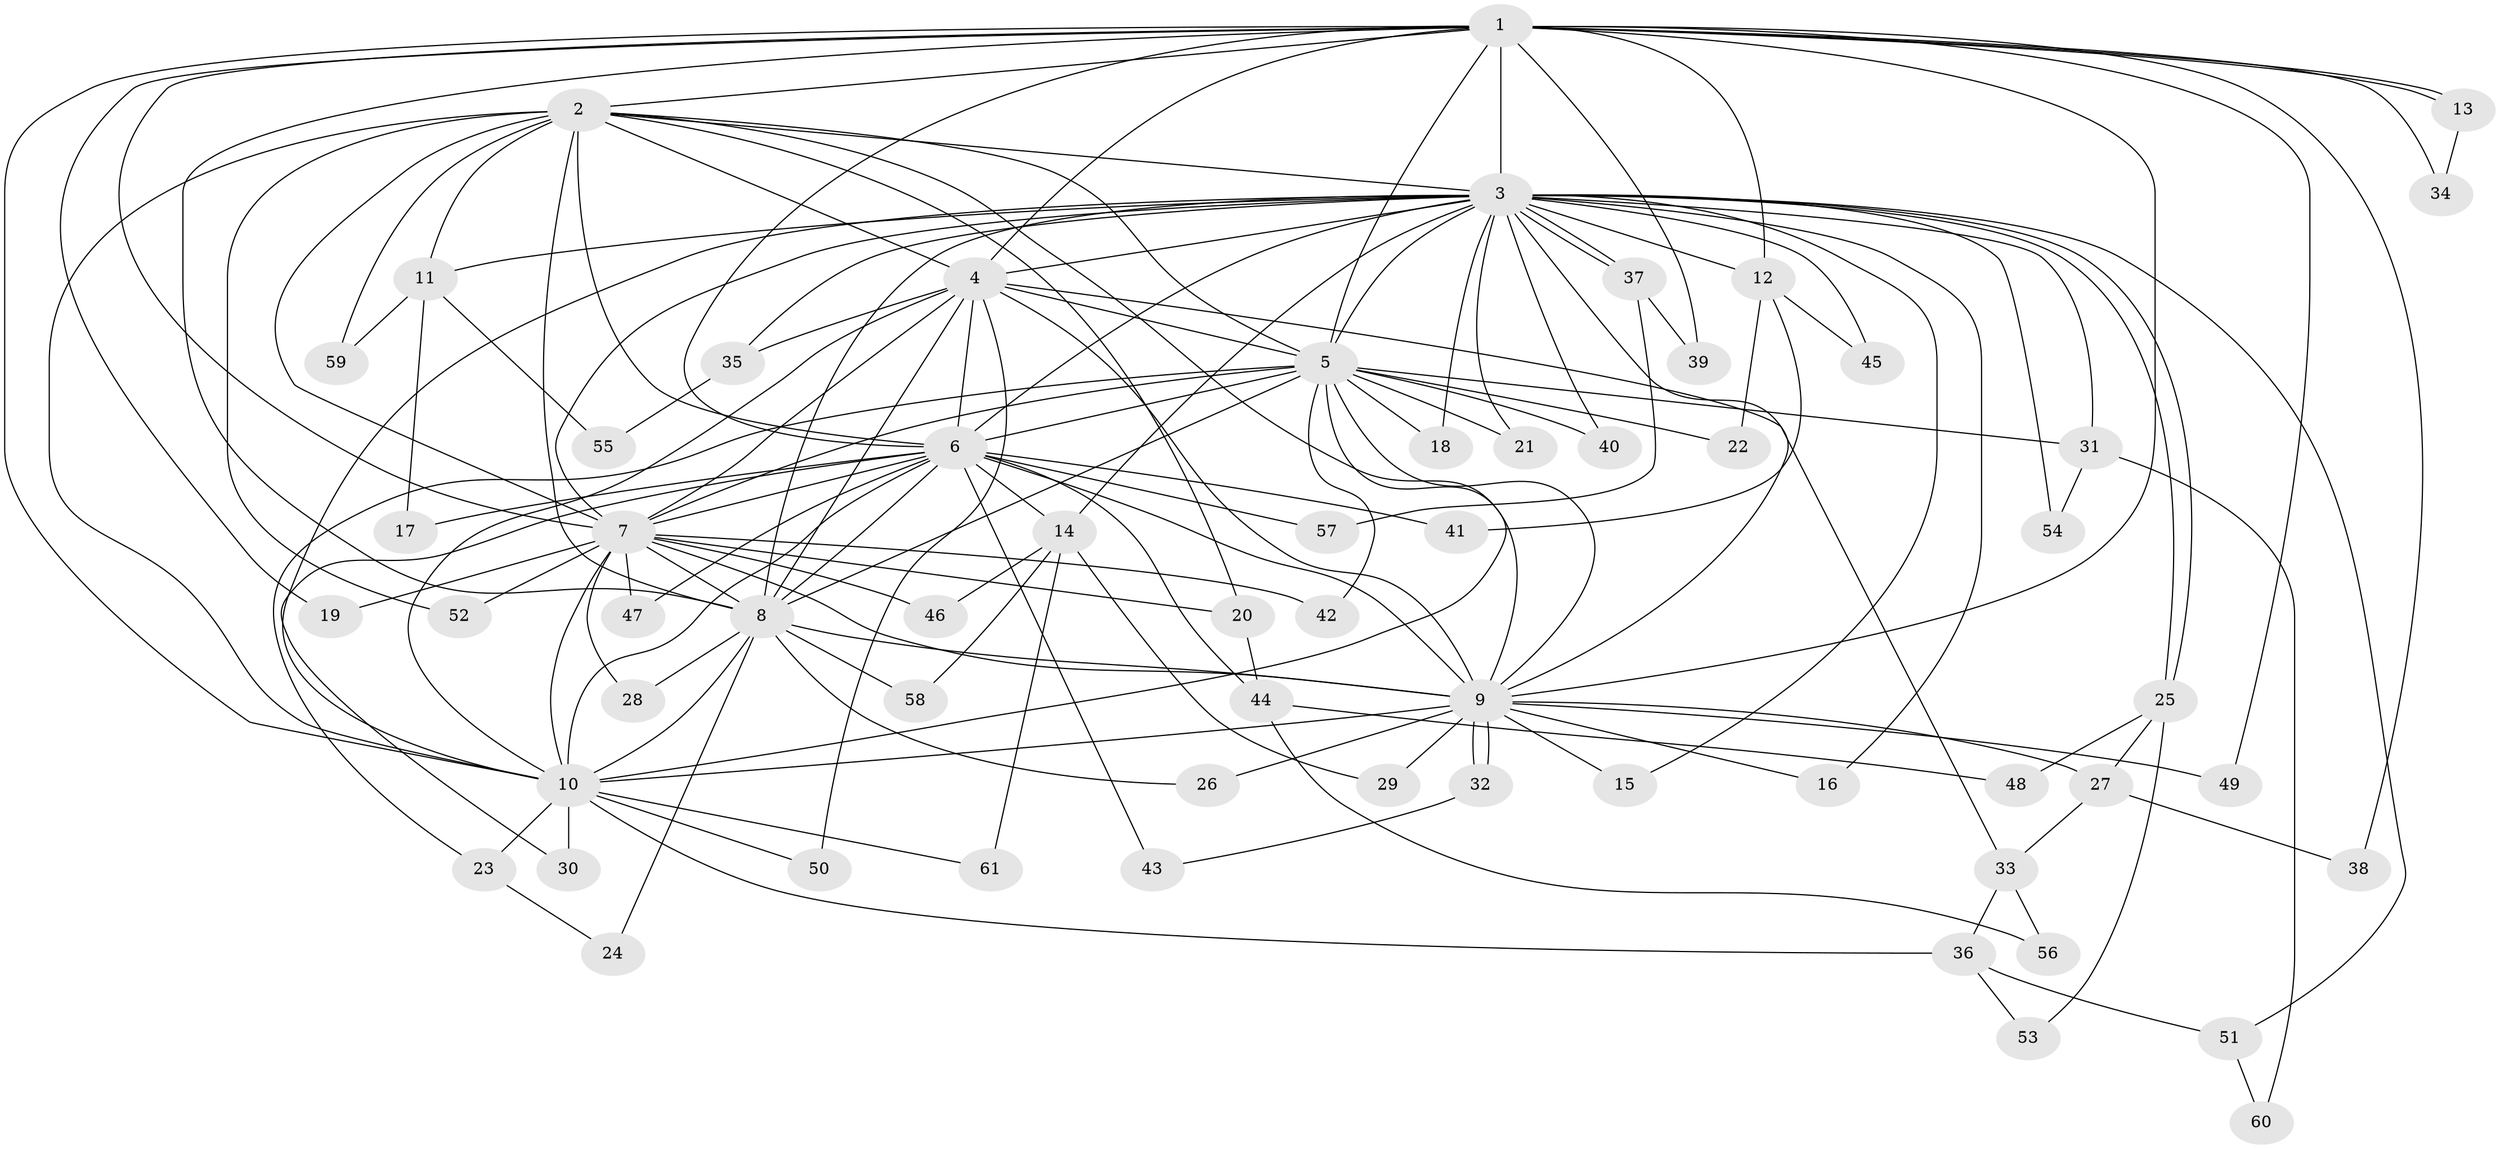 // coarse degree distribution, {25: 0.022222222222222223, 13: 0.022222222222222223, 12: 0.06666666666666667, 16: 0.022222222222222223, 18: 0.022222222222222223, 14: 0.022222222222222223, 15: 0.022222222222222223, 4: 0.022222222222222223, 2: 0.5777777777777777, 6: 0.044444444444444446, 3: 0.1111111111111111, 5: 0.022222222222222223, 1: 0.022222222222222223}
// Generated by graph-tools (version 1.1) at 2025/51/02/27/25 19:51:44]
// undirected, 61 vertices, 147 edges
graph export_dot {
graph [start="1"]
  node [color=gray90,style=filled];
  1;
  2;
  3;
  4;
  5;
  6;
  7;
  8;
  9;
  10;
  11;
  12;
  13;
  14;
  15;
  16;
  17;
  18;
  19;
  20;
  21;
  22;
  23;
  24;
  25;
  26;
  27;
  28;
  29;
  30;
  31;
  32;
  33;
  34;
  35;
  36;
  37;
  38;
  39;
  40;
  41;
  42;
  43;
  44;
  45;
  46;
  47;
  48;
  49;
  50;
  51;
  52;
  53;
  54;
  55;
  56;
  57;
  58;
  59;
  60;
  61;
  1 -- 2;
  1 -- 3;
  1 -- 4;
  1 -- 5;
  1 -- 6;
  1 -- 7;
  1 -- 8;
  1 -- 9;
  1 -- 10;
  1 -- 12;
  1 -- 13;
  1 -- 13;
  1 -- 19;
  1 -- 34;
  1 -- 38;
  1 -- 39;
  1 -- 49;
  2 -- 3;
  2 -- 4;
  2 -- 5;
  2 -- 6;
  2 -- 7;
  2 -- 8;
  2 -- 9;
  2 -- 10;
  2 -- 11;
  2 -- 20;
  2 -- 52;
  2 -- 59;
  3 -- 4;
  3 -- 5;
  3 -- 6;
  3 -- 7;
  3 -- 8;
  3 -- 9;
  3 -- 10;
  3 -- 11;
  3 -- 12;
  3 -- 14;
  3 -- 15;
  3 -- 16;
  3 -- 18;
  3 -- 21;
  3 -- 25;
  3 -- 25;
  3 -- 31;
  3 -- 35;
  3 -- 37;
  3 -- 37;
  3 -- 40;
  3 -- 45;
  3 -- 51;
  3 -- 54;
  4 -- 5;
  4 -- 6;
  4 -- 7;
  4 -- 8;
  4 -- 9;
  4 -- 10;
  4 -- 33;
  4 -- 35;
  4 -- 50;
  5 -- 6;
  5 -- 7;
  5 -- 8;
  5 -- 9;
  5 -- 10;
  5 -- 18;
  5 -- 21;
  5 -- 22;
  5 -- 23;
  5 -- 31;
  5 -- 40;
  5 -- 42;
  6 -- 7;
  6 -- 8;
  6 -- 9;
  6 -- 10;
  6 -- 14;
  6 -- 17;
  6 -- 30;
  6 -- 41;
  6 -- 43;
  6 -- 44;
  6 -- 47;
  6 -- 57;
  7 -- 8;
  7 -- 9;
  7 -- 10;
  7 -- 19;
  7 -- 20;
  7 -- 28;
  7 -- 42;
  7 -- 46;
  7 -- 47;
  7 -- 52;
  8 -- 9;
  8 -- 10;
  8 -- 24;
  8 -- 26;
  8 -- 28;
  8 -- 58;
  9 -- 10;
  9 -- 15;
  9 -- 16;
  9 -- 26;
  9 -- 27;
  9 -- 29;
  9 -- 32;
  9 -- 32;
  9 -- 49;
  10 -- 23;
  10 -- 30;
  10 -- 36;
  10 -- 50;
  10 -- 61;
  11 -- 17;
  11 -- 55;
  11 -- 59;
  12 -- 22;
  12 -- 41;
  12 -- 45;
  13 -- 34;
  14 -- 29;
  14 -- 46;
  14 -- 58;
  14 -- 61;
  20 -- 44;
  23 -- 24;
  25 -- 27;
  25 -- 48;
  25 -- 53;
  27 -- 33;
  27 -- 38;
  31 -- 54;
  31 -- 60;
  32 -- 43;
  33 -- 36;
  33 -- 56;
  35 -- 55;
  36 -- 51;
  36 -- 53;
  37 -- 39;
  37 -- 57;
  44 -- 48;
  44 -- 56;
  51 -- 60;
}
